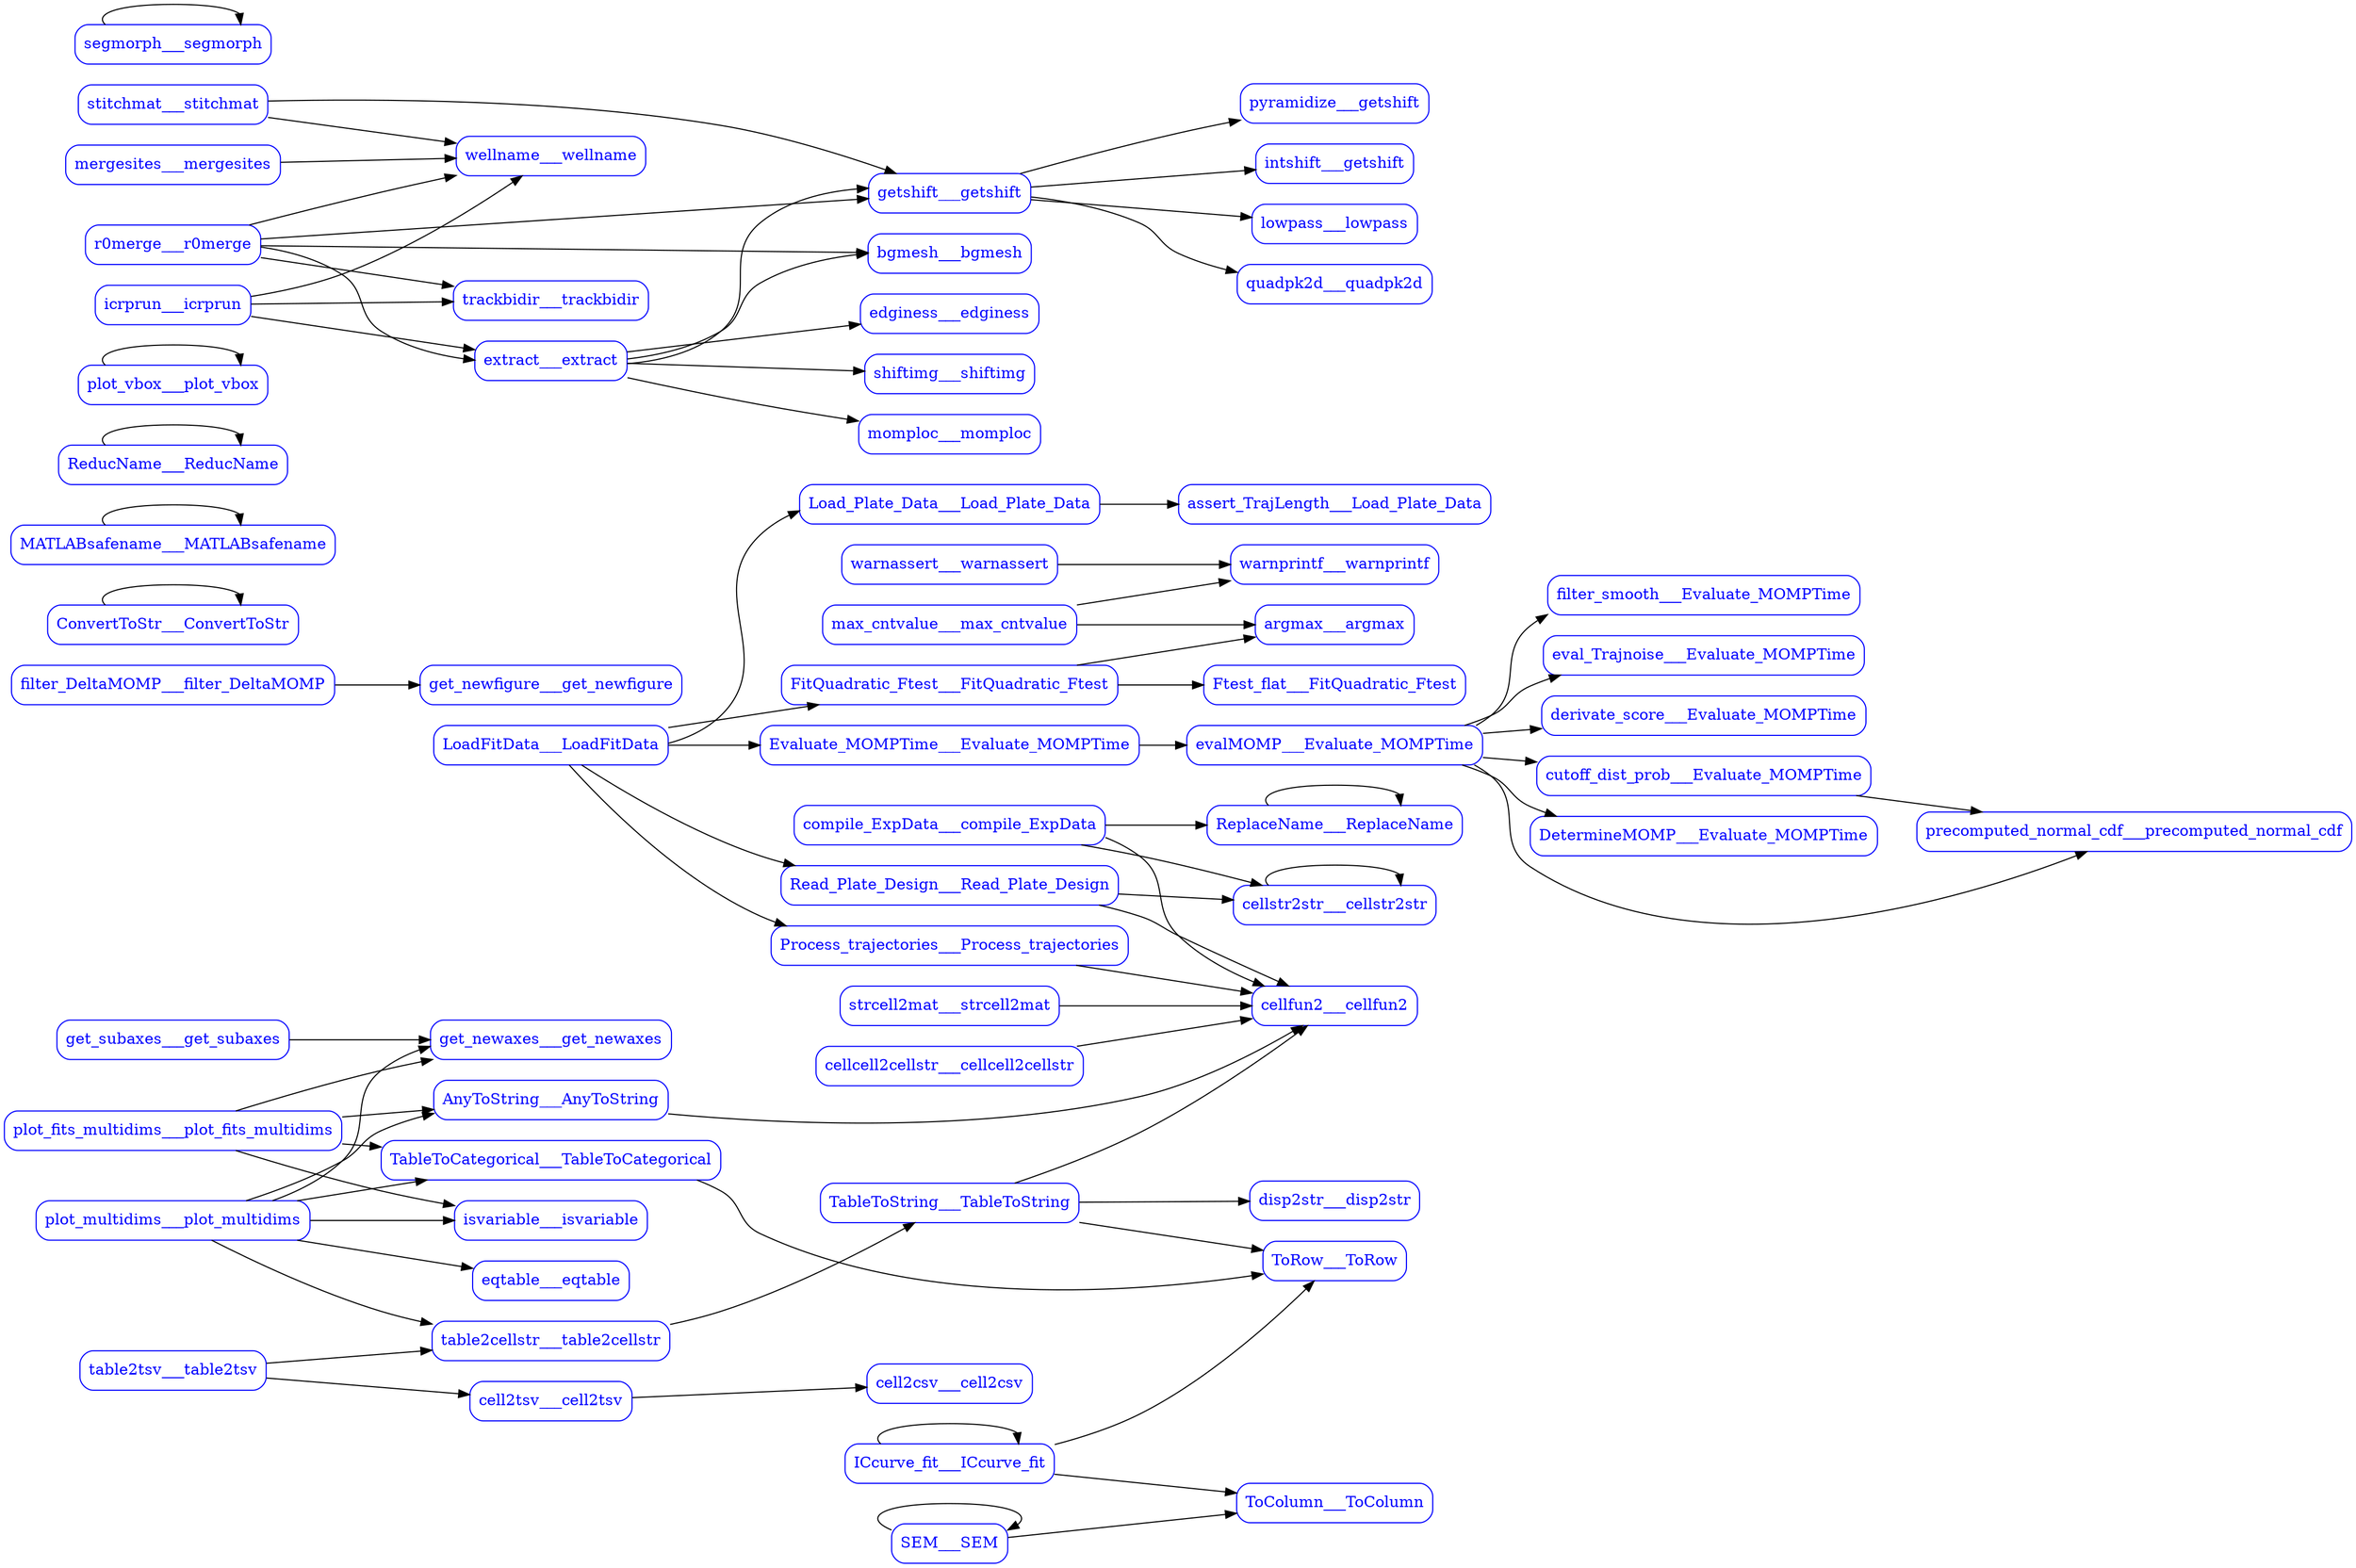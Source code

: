 digraph call_graph {
    rankdir=LR;
    node[shape=Mrecord, color=Blue, fontcolor=Blue];
    2[label=Process_trajectories___Process_trajectories]
    4[label=Read_Plate_Design___Read_Plate_Design]
    5[label=FitQuadratic_Ftest___FitQuadratic_Ftest]
    6[label=Ftest_flat___FitQuadratic_Ftest]
    8[label=filter_DeltaMOMP___filter_DeltaMOMP]
    9[label=Load_Plate_Data___Load_Plate_Data]
    10[label=assert_TrajLength___Load_Plate_Data]
    11[label=LoadFitData___LoadFitData]
    12[label=compile_ExpData___compile_ExpData]
    13[label=Evaluate_MOMPTime___Evaluate_MOMPTime]
    14[label=evalMOMP___Evaluate_MOMPTime]
    15[label=filter_smooth___Evaluate_MOMPTime]
    16[label=eval_Trajnoise___Evaluate_MOMPTime]
    17[label=derivate_score___Evaluate_MOMPTime]
    18[label=cutoff_dist_prob___Evaluate_MOMPTime]
    19[label=DetermineMOMP___Evaluate_MOMPTime]
    23[label=get_newfigure___get_newfigure]
    27[label=TableToString___TableToString]
    30[label=max_cntvalue___max_cntvalue]
    32[label=strcell2mat___strcell2mat]
    34[label=isvariable___isvariable]
    35[label=cellstr2str___cellstr2str]
    36[label=ConvertToStr___ConvertToStr]
    38[label=cellcell2cellstr___cellcell2cellstr]
    39[label=MATLABsafename___MATLABsafename]
    41[label=ReplaceName___ReplaceName]
    43[label=table2cellstr___table2cellstr]
    44[label=warnassert___warnassert]
    46[label=ToColumn___ToColumn]
    47[label=TableToCategorical___TableToCategorical]
    48[label=cell2csv___cell2csv]
    49[label=get_newaxes___get_newaxes]
    51[label=cell2tsv___cell2tsv]
    56[label=argmax___argmax]
    58[label=ReducName___ReducName]
    59[label=warnprintf___warnprintf]
    62[label=AnyToString___AnyToString]
    63[label=ToRow___ToRow]
    64[label=cellfun2___cellfun2]
    65[label=eqtable___eqtable]
    67[label=table2tsv___table2tsv]
    69[label=disp2str___disp2str]
    71[label=SEM___SEM]
    72[label=precomputed_normal_cdf___precomputed_normal_cdf]
    73[label=ICcurve_fit___ICcurve_fit]
    75[label=plot_vbox___plot_vbox]
    76[label=plot_multidims___plot_multidims]
    80[label=get_subaxes___get_subaxes]
    81[label=plot_fits_multidims___plot_fits_multidims]
    82[label=stitchmat___stitchmat]
    83[label=r0merge___r0merge]
    85[label=bgmesh___bgmesh]
    87[label=mergesites___mergesites]
    88[label=icrprun___icrprun]
    89[label=getshift___getshift]
    90[label=pyramidize___getshift]
    91[label=intshift___getshift]
    92[label=lowpass___lowpass]
    93[label=wellname___wellname]
    94[label=edginess___edginess]
    95[label=quadpk2d___quadpk2d]
    96[label=extract___extract]
    97[label=segmorph___segmorph]
    99[label=shiftimg___shiftimg]
    100[label=trackbidir___trackbidir]
    101[label=momploc___momploc]
    2 -> 64
    4 -> 35
    4 -> 64
    5 -> 6
    5 -> 56
    8 -> 23
    9 -> 10
    11 -> 4
    11 -> 9
    11 -> 13
    11 -> 2
    11 -> 5
    12 -> 41
    12 -> 35
    12 -> 64
    13 -> 14
    14 -> 15
    14 -> 16
    14 -> 17
    14 -> 18
    14 -> 72
    14 -> 19
    18 -> 72
    27 -> 63
    27 -> 64
    27 -> 69
    30 -> 59
    30 -> 56
    32 -> 64
    35 -> 35
    36 -> 36
    38 -> 64
    39 -> 39
    41 -> 41
    43 -> 27
    44 -> 59
    47 -> 63
    51 -> 48
    58 -> 58
    62 -> 64
    67 -> 51
    67 -> 43
    71 -> 71
    71 -> 46
    73 -> 63
    73 -> 46
    73 -> 73
    75 -> 75
    76 -> 47
    76 -> 34
    76 -> 49
    76 -> 43
    76 -> 65
    76 -> 62
    80 -> 49
    81 -> 34
    81 -> 47
    81 -> 49
    81 -> 62
    82 -> 93
    82 -> 89
    83 -> 93
    83 -> 85
    83 -> 89
    83 -> 96
    83 -> 100
    87 -> 93
    88 -> 96
    88 -> 93
    88 -> 100
    89 -> 92
    89 -> 90
    89 -> 91
    89 -> 95
    96 -> 85
    96 -> 89
    96 -> 99
    96 -> 101
    96 -> 94
    97 -> 97
}
